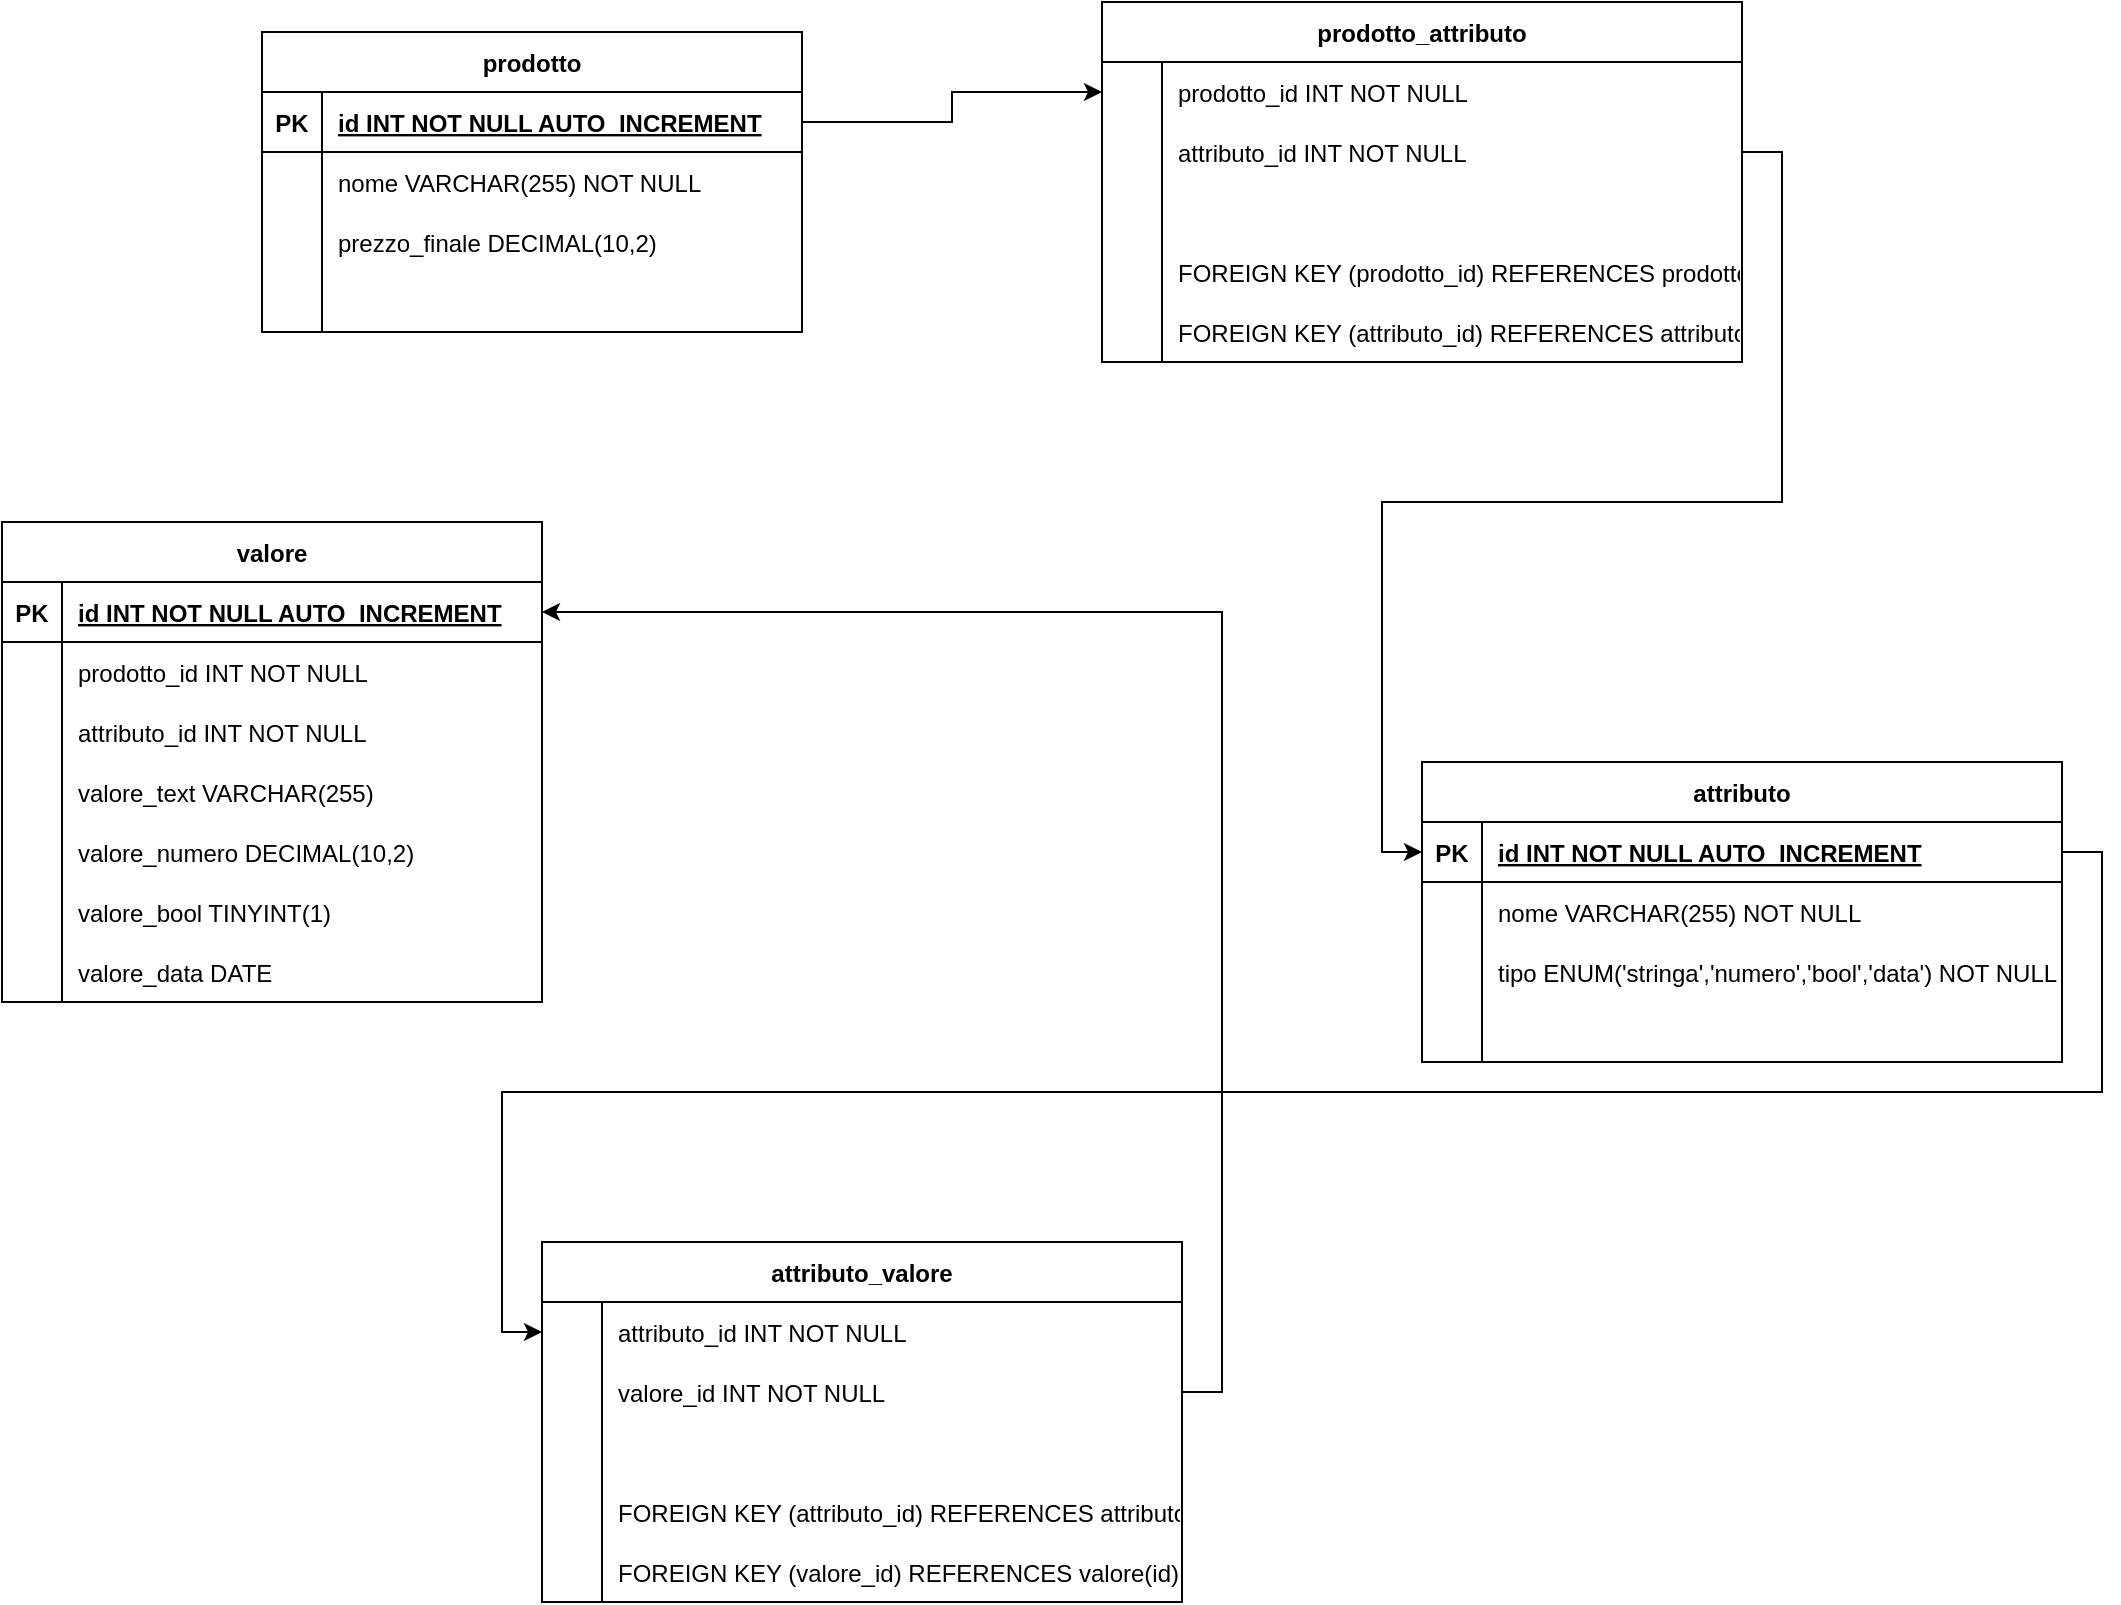 <mxfile>
    <diagram id="OynADH-fN-pj2HeZMDAU" name="Pagina-1">
        <mxGraphModel dx="2129" dy="1033" grid="1" gridSize="10" guides="1" tooltips="1" connect="1" arrows="1" fold="1" page="1" pageScale="1" pageWidth="827" pageHeight="1169" math="0" shadow="0">
            <root>
                <mxCell id="0"/>
                <mxCell id="1" parent="0"/>
                <mxCell id="3qwZoai-P2rGm9FJWeBZ-1" value="prodotto" style="shape=table;startSize=30;container=1;collapsible=1;childLayout=tableLayout;fixedRows=1;rowLines=0;fontStyle=1;align=center;resizeLast=1;" parent="1" vertex="1">
                    <mxGeometry x="-660" y="205" width="270" height="150" as="geometry"/>
                </mxCell>
                <mxCell id="3qwZoai-P2rGm9FJWeBZ-2" value="" style="shape=tableRow;horizontal=0;startSize=0;swimlaneHead=0;swimlaneBody=0;fillColor=none;collapsible=0;dropTarget=0;points=[[0,0.5],[1,0.5]];portConstraint=eastwest;strokeColor=inherit;top=0;left=0;right=0;bottom=1;" parent="3qwZoai-P2rGm9FJWeBZ-1" vertex="1">
                    <mxGeometry y="30" width="270" height="30" as="geometry"/>
                </mxCell>
                <mxCell id="3qwZoai-P2rGm9FJWeBZ-3" value="PK" style="shape=partialRectangle;overflow=hidden;connectable=0;fillColor=none;strokeColor=inherit;top=0;left=0;bottom=0;right=0;fontStyle=1;" parent="3qwZoai-P2rGm9FJWeBZ-2" vertex="1">
                    <mxGeometry width="30" height="30" as="geometry">
                        <mxRectangle width="30" height="30" as="alternateBounds"/>
                    </mxGeometry>
                </mxCell>
                <mxCell id="3qwZoai-P2rGm9FJWeBZ-4" value="id INT NOT NULL AUTO_INCREMENT" style="shape=partialRectangle;overflow=hidden;connectable=0;fillColor=none;align=left;strokeColor=inherit;top=0;left=0;bottom=0;right=0;spacingLeft=6;fontStyle=5;" parent="3qwZoai-P2rGm9FJWeBZ-2" vertex="1">
                    <mxGeometry x="30" width="240" height="30" as="geometry">
                        <mxRectangle width="240" height="30" as="alternateBounds"/>
                    </mxGeometry>
                </mxCell>
                <mxCell id="3qwZoai-P2rGm9FJWeBZ-5" value="" style="shape=tableRow;horizontal=0;startSize=0;swimlaneHead=0;swimlaneBody=0;fillColor=none;collapsible=0;dropTarget=0;points=[[0,0.5],[1,0.5]];portConstraint=eastwest;strokeColor=inherit;top=0;left=0;right=0;bottom=0;" parent="3qwZoai-P2rGm9FJWeBZ-1" vertex="1">
                    <mxGeometry y="60" width="270" height="30" as="geometry"/>
                </mxCell>
                <mxCell id="3qwZoai-P2rGm9FJWeBZ-6" value="" style="shape=partialRectangle;overflow=hidden;connectable=0;fillColor=none;strokeColor=inherit;top=0;left=0;bottom=0;right=0;" parent="3qwZoai-P2rGm9FJWeBZ-5" vertex="1">
                    <mxGeometry width="30" height="30" as="geometry">
                        <mxRectangle width="30" height="30" as="alternateBounds"/>
                    </mxGeometry>
                </mxCell>
                <mxCell id="3qwZoai-P2rGm9FJWeBZ-7" value="nome VARCHAR(255) NOT NULL" style="shape=partialRectangle;overflow=hidden;connectable=0;fillColor=none;align=left;strokeColor=inherit;top=0;left=0;bottom=0;right=0;spacingLeft=6;" parent="3qwZoai-P2rGm9FJWeBZ-5" vertex="1">
                    <mxGeometry x="30" width="240" height="30" as="geometry">
                        <mxRectangle width="240" height="30" as="alternateBounds"/>
                    </mxGeometry>
                </mxCell>
                <mxCell id="3qwZoai-P2rGm9FJWeBZ-8" value="" style="shape=tableRow;horizontal=0;startSize=0;swimlaneHead=0;swimlaneBody=0;fillColor=none;collapsible=0;dropTarget=0;points=[[0,0.5],[1,0.5]];portConstraint=eastwest;strokeColor=inherit;top=0;left=0;right=0;bottom=0;" parent="3qwZoai-P2rGm9FJWeBZ-1" vertex="1">
                    <mxGeometry y="90" width="270" height="30" as="geometry"/>
                </mxCell>
                <mxCell id="3qwZoai-P2rGm9FJWeBZ-9" value="" style="shape=partialRectangle;overflow=hidden;connectable=0;fillColor=none;strokeColor=inherit;top=0;left=0;bottom=0;right=0;" parent="3qwZoai-P2rGm9FJWeBZ-8" vertex="1">
                    <mxGeometry width="30" height="30" as="geometry">
                        <mxRectangle width="30" height="30" as="alternateBounds"/>
                    </mxGeometry>
                </mxCell>
                <mxCell id="3qwZoai-P2rGm9FJWeBZ-10" value="prezzo_finale DECIMAL(10,2)" style="shape=partialRectangle;overflow=hidden;connectable=0;fillColor=none;align=left;strokeColor=inherit;top=0;left=0;bottom=0;right=0;spacingLeft=6;" parent="3qwZoai-P2rGm9FJWeBZ-8" vertex="1">
                    <mxGeometry x="30" width="240" height="30" as="geometry">
                        <mxRectangle width="240" height="30" as="alternateBounds"/>
                    </mxGeometry>
                </mxCell>
                <mxCell id="3qwZoai-P2rGm9FJWeBZ-11" value="" style="shape=tableRow;horizontal=0;startSize=0;swimlaneHead=0;swimlaneBody=0;fillColor=none;collapsible=0;dropTarget=0;points=[[0,0.5],[1,0.5]];portConstraint=eastwest;strokeColor=inherit;top=0;left=0;right=0;bottom=0;" parent="3qwZoai-P2rGm9FJWeBZ-1" vertex="1">
                    <mxGeometry y="120" width="270" height="30" as="geometry"/>
                </mxCell>
                <mxCell id="3qwZoai-P2rGm9FJWeBZ-12" value="" style="shape=partialRectangle;overflow=hidden;connectable=0;fillColor=none;strokeColor=inherit;top=0;left=0;bottom=0;right=0;" parent="3qwZoai-P2rGm9FJWeBZ-11" vertex="1">
                    <mxGeometry width="30" height="30" as="geometry">
                        <mxRectangle width="30" height="30" as="alternateBounds"/>
                    </mxGeometry>
                </mxCell>
                <mxCell id="3qwZoai-P2rGm9FJWeBZ-13" value="" style="shape=partialRectangle;overflow=hidden;connectable=0;fillColor=none;align=left;strokeColor=inherit;top=0;left=0;bottom=0;right=0;spacingLeft=6;" parent="3qwZoai-P2rGm9FJWeBZ-11" vertex="1">
                    <mxGeometry x="30" width="240" height="30" as="geometry">
                        <mxRectangle width="240" height="30" as="alternateBounds"/>
                    </mxGeometry>
                </mxCell>
                <mxCell id="3qwZoai-P2rGm9FJWeBZ-14" value="attributo" style="shape=table;startSize=30;container=1;collapsible=1;childLayout=tableLayout;fixedRows=1;rowLines=0;fontStyle=1;align=center;resizeLast=1;" parent="1" vertex="1">
                    <mxGeometry x="-80" y="570" width="320" height="150" as="geometry"/>
                </mxCell>
                <mxCell id="3qwZoai-P2rGm9FJWeBZ-15" value="" style="shape=tableRow;horizontal=0;startSize=0;swimlaneHead=0;swimlaneBody=0;fillColor=none;collapsible=0;dropTarget=0;points=[[0,0.5],[1,0.5]];portConstraint=eastwest;strokeColor=inherit;top=0;left=0;right=0;bottom=1;" parent="3qwZoai-P2rGm9FJWeBZ-14" vertex="1">
                    <mxGeometry y="30" width="320" height="30" as="geometry"/>
                </mxCell>
                <mxCell id="3qwZoai-P2rGm9FJWeBZ-16" value="PK" style="shape=partialRectangle;overflow=hidden;connectable=0;fillColor=none;strokeColor=inherit;top=0;left=0;bottom=0;right=0;fontStyle=1;" parent="3qwZoai-P2rGm9FJWeBZ-15" vertex="1">
                    <mxGeometry width="30" height="30" as="geometry">
                        <mxRectangle width="30" height="30" as="alternateBounds"/>
                    </mxGeometry>
                </mxCell>
                <mxCell id="3qwZoai-P2rGm9FJWeBZ-17" value="id INT NOT NULL AUTO_INCREMENT" style="shape=partialRectangle;overflow=hidden;connectable=0;fillColor=none;align=left;strokeColor=inherit;top=0;left=0;bottom=0;right=0;spacingLeft=6;fontStyle=5;" parent="3qwZoai-P2rGm9FJWeBZ-15" vertex="1">
                    <mxGeometry x="30" width="290" height="30" as="geometry">
                        <mxRectangle width="290" height="30" as="alternateBounds"/>
                    </mxGeometry>
                </mxCell>
                <mxCell id="3qwZoai-P2rGm9FJWeBZ-18" value="" style="shape=tableRow;horizontal=0;startSize=0;swimlaneHead=0;swimlaneBody=0;fillColor=none;collapsible=0;dropTarget=0;points=[[0,0.5],[1,0.5]];portConstraint=eastwest;strokeColor=inherit;top=0;left=0;right=0;bottom=0;" parent="3qwZoai-P2rGm9FJWeBZ-14" vertex="1">
                    <mxGeometry y="60" width="320" height="30" as="geometry"/>
                </mxCell>
                <mxCell id="3qwZoai-P2rGm9FJWeBZ-19" value="" style="shape=partialRectangle;overflow=hidden;connectable=0;fillColor=none;strokeColor=inherit;top=0;left=0;bottom=0;right=0;" parent="3qwZoai-P2rGm9FJWeBZ-18" vertex="1">
                    <mxGeometry width="30" height="30" as="geometry">
                        <mxRectangle width="30" height="30" as="alternateBounds"/>
                    </mxGeometry>
                </mxCell>
                <mxCell id="3qwZoai-P2rGm9FJWeBZ-20" value="nome VARCHAR(255) NOT NULL" style="shape=partialRectangle;overflow=hidden;connectable=0;fillColor=none;align=left;strokeColor=inherit;top=0;left=0;bottom=0;right=0;spacingLeft=6;" parent="3qwZoai-P2rGm9FJWeBZ-18" vertex="1">
                    <mxGeometry x="30" width="290" height="30" as="geometry">
                        <mxRectangle width="290" height="30" as="alternateBounds"/>
                    </mxGeometry>
                </mxCell>
                <mxCell id="3qwZoai-P2rGm9FJWeBZ-21" value="" style="shape=tableRow;horizontal=0;startSize=0;swimlaneHead=0;swimlaneBody=0;fillColor=none;collapsible=0;dropTarget=0;points=[[0,0.5],[1,0.5]];portConstraint=eastwest;strokeColor=inherit;top=0;left=0;right=0;bottom=0;" parent="3qwZoai-P2rGm9FJWeBZ-14" vertex="1">
                    <mxGeometry y="90" width="320" height="30" as="geometry"/>
                </mxCell>
                <mxCell id="3qwZoai-P2rGm9FJWeBZ-22" value="" style="shape=partialRectangle;overflow=hidden;connectable=0;fillColor=none;strokeColor=inherit;top=0;left=0;bottom=0;right=0;" parent="3qwZoai-P2rGm9FJWeBZ-21" vertex="1">
                    <mxGeometry width="30" height="30" as="geometry">
                        <mxRectangle width="30" height="30" as="alternateBounds"/>
                    </mxGeometry>
                </mxCell>
                <mxCell id="3qwZoai-P2rGm9FJWeBZ-23" value="tipo ENUM('stringa','numero','bool','data') NOT NULL" style="shape=partialRectangle;overflow=hidden;connectable=0;fillColor=none;align=left;strokeColor=inherit;top=0;left=0;bottom=0;right=0;spacingLeft=6;" parent="3qwZoai-P2rGm9FJWeBZ-21" vertex="1">
                    <mxGeometry x="30" width="290" height="30" as="geometry">
                        <mxRectangle width="290" height="30" as="alternateBounds"/>
                    </mxGeometry>
                </mxCell>
                <mxCell id="3qwZoai-P2rGm9FJWeBZ-24" value="" style="shape=tableRow;horizontal=0;startSize=0;swimlaneHead=0;swimlaneBody=0;fillColor=none;collapsible=0;dropTarget=0;points=[[0,0.5],[1,0.5]];portConstraint=eastwest;strokeColor=inherit;top=0;left=0;right=0;bottom=0;" parent="3qwZoai-P2rGm9FJWeBZ-14" vertex="1">
                    <mxGeometry y="120" width="320" height="30" as="geometry"/>
                </mxCell>
                <mxCell id="3qwZoai-P2rGm9FJWeBZ-25" value="" style="shape=partialRectangle;overflow=hidden;connectable=0;fillColor=none;strokeColor=inherit;top=0;left=0;bottom=0;right=0;" parent="3qwZoai-P2rGm9FJWeBZ-24" vertex="1">
                    <mxGeometry width="30" height="30" as="geometry">
                        <mxRectangle width="30" height="30" as="alternateBounds"/>
                    </mxGeometry>
                </mxCell>
                <mxCell id="3qwZoai-P2rGm9FJWeBZ-26" value="" style="shape=partialRectangle;overflow=hidden;connectable=0;fillColor=none;align=left;strokeColor=inherit;top=0;left=0;bottom=0;right=0;spacingLeft=6;" parent="3qwZoai-P2rGm9FJWeBZ-24" vertex="1">
                    <mxGeometry x="30" width="290" height="30" as="geometry">
                        <mxRectangle width="290" height="30" as="alternateBounds"/>
                    </mxGeometry>
                </mxCell>
                <mxCell id="3qwZoai-P2rGm9FJWeBZ-27" value="valore" style="shape=table;startSize=30;container=1;collapsible=1;childLayout=tableLayout;fixedRows=1;rowLines=0;fontStyle=1;align=center;resizeLast=1;" parent="1" vertex="1">
                    <mxGeometry x="-790" y="450" width="270" height="240" as="geometry"/>
                </mxCell>
                <mxCell id="3qwZoai-P2rGm9FJWeBZ-28" value="" style="shape=tableRow;horizontal=0;startSize=0;swimlaneHead=0;swimlaneBody=0;fillColor=none;collapsible=0;dropTarget=0;points=[[0,0.5],[1,0.5]];portConstraint=eastwest;strokeColor=inherit;top=0;left=0;right=0;bottom=1;" parent="3qwZoai-P2rGm9FJWeBZ-27" vertex="1">
                    <mxGeometry y="30" width="270" height="30" as="geometry"/>
                </mxCell>
                <mxCell id="3qwZoai-P2rGm9FJWeBZ-29" value="PK" style="shape=partialRectangle;overflow=hidden;connectable=0;fillColor=none;strokeColor=inherit;top=0;left=0;bottom=0;right=0;fontStyle=1;" parent="3qwZoai-P2rGm9FJWeBZ-28" vertex="1">
                    <mxGeometry width="30" height="30" as="geometry">
                        <mxRectangle width="30" height="30" as="alternateBounds"/>
                    </mxGeometry>
                </mxCell>
                <mxCell id="3qwZoai-P2rGm9FJWeBZ-30" value="id INT NOT NULL AUTO_INCREMENT" style="shape=partialRectangle;overflow=hidden;connectable=0;fillColor=none;align=left;strokeColor=inherit;top=0;left=0;bottom=0;right=0;spacingLeft=6;fontStyle=5;" parent="3qwZoai-P2rGm9FJWeBZ-28" vertex="1">
                    <mxGeometry x="30" width="240" height="30" as="geometry">
                        <mxRectangle width="240" height="30" as="alternateBounds"/>
                    </mxGeometry>
                </mxCell>
                <mxCell id="3qwZoai-P2rGm9FJWeBZ-31" value="" style="shape=tableRow;horizontal=0;startSize=0;swimlaneHead=0;swimlaneBody=0;fillColor=none;collapsible=0;dropTarget=0;points=[[0,0.5],[1,0.5]];portConstraint=eastwest;strokeColor=inherit;top=0;left=0;right=0;bottom=0;" parent="3qwZoai-P2rGm9FJWeBZ-27" vertex="1">
                    <mxGeometry y="60" width="270" height="30" as="geometry"/>
                </mxCell>
                <mxCell id="3qwZoai-P2rGm9FJWeBZ-32" value="" style="shape=partialRectangle;overflow=hidden;connectable=0;fillColor=none;strokeColor=inherit;top=0;left=0;bottom=0;right=0;" parent="3qwZoai-P2rGm9FJWeBZ-31" vertex="1">
                    <mxGeometry width="30" height="30" as="geometry">
                        <mxRectangle width="30" height="30" as="alternateBounds"/>
                    </mxGeometry>
                </mxCell>
                <mxCell id="3qwZoai-P2rGm9FJWeBZ-33" value="prodotto_id INT NOT NULL" style="shape=partialRectangle;overflow=hidden;connectable=0;fillColor=none;align=left;strokeColor=inherit;top=0;left=0;bottom=0;right=0;spacingLeft=6;" parent="3qwZoai-P2rGm9FJWeBZ-31" vertex="1">
                    <mxGeometry x="30" width="240" height="30" as="geometry">
                        <mxRectangle width="240" height="30" as="alternateBounds"/>
                    </mxGeometry>
                </mxCell>
                <mxCell id="3qwZoai-P2rGm9FJWeBZ-34" value="" style="shape=tableRow;horizontal=0;startSize=0;swimlaneHead=0;swimlaneBody=0;fillColor=none;collapsible=0;dropTarget=0;points=[[0,0.5],[1,0.5]];portConstraint=eastwest;strokeColor=inherit;top=0;left=0;right=0;bottom=0;" parent="3qwZoai-P2rGm9FJWeBZ-27" vertex="1">
                    <mxGeometry y="90" width="270" height="30" as="geometry"/>
                </mxCell>
                <mxCell id="3qwZoai-P2rGm9FJWeBZ-35" value="" style="shape=partialRectangle;overflow=hidden;connectable=0;fillColor=none;strokeColor=inherit;top=0;left=0;bottom=0;right=0;" parent="3qwZoai-P2rGm9FJWeBZ-34" vertex="1">
                    <mxGeometry width="30" height="30" as="geometry">
                        <mxRectangle width="30" height="30" as="alternateBounds"/>
                    </mxGeometry>
                </mxCell>
                <mxCell id="3qwZoai-P2rGm9FJWeBZ-36" value="attributo_id INT NOT NULL" style="shape=partialRectangle;overflow=hidden;connectable=0;fillColor=none;align=left;strokeColor=inherit;top=0;left=0;bottom=0;right=0;spacingLeft=6;" parent="3qwZoai-P2rGm9FJWeBZ-34" vertex="1">
                    <mxGeometry x="30" width="240" height="30" as="geometry">
                        <mxRectangle width="240" height="30" as="alternateBounds"/>
                    </mxGeometry>
                </mxCell>
                <mxCell id="3qwZoai-P2rGm9FJWeBZ-37" value="" style="shape=tableRow;horizontal=0;startSize=0;swimlaneHead=0;swimlaneBody=0;fillColor=none;collapsible=0;dropTarget=0;points=[[0,0.5],[1,0.5]];portConstraint=eastwest;strokeColor=inherit;top=0;left=0;right=0;bottom=0;" parent="3qwZoai-P2rGm9FJWeBZ-27" vertex="1">
                    <mxGeometry y="120" width="270" height="30" as="geometry"/>
                </mxCell>
                <mxCell id="3qwZoai-P2rGm9FJWeBZ-38" value="" style="shape=partialRectangle;overflow=hidden;connectable=0;fillColor=none;strokeColor=inherit;top=0;left=0;bottom=0;right=0;" parent="3qwZoai-P2rGm9FJWeBZ-37" vertex="1">
                    <mxGeometry width="30" height="30" as="geometry">
                        <mxRectangle width="30" height="30" as="alternateBounds"/>
                    </mxGeometry>
                </mxCell>
                <mxCell id="3qwZoai-P2rGm9FJWeBZ-39" value="valore_text VARCHAR(255)" style="shape=partialRectangle;overflow=hidden;connectable=0;fillColor=none;align=left;strokeColor=inherit;top=0;left=0;bottom=0;right=0;spacingLeft=6;" parent="3qwZoai-P2rGm9FJWeBZ-37" vertex="1">
                    <mxGeometry x="30" width="240" height="30" as="geometry">
                        <mxRectangle width="240" height="30" as="alternateBounds"/>
                    </mxGeometry>
                </mxCell>
                <mxCell id="3qwZoai-P2rGm9FJWeBZ-40" value="" style="shape=tableRow;horizontal=0;startSize=0;swimlaneHead=0;swimlaneBody=0;fillColor=none;collapsible=0;dropTarget=0;points=[[0,0.5],[1,0.5]];portConstraint=eastwest;strokeColor=inherit;top=0;left=0;right=0;bottom=0;" parent="3qwZoai-P2rGm9FJWeBZ-27" vertex="1">
                    <mxGeometry y="150" width="270" height="30" as="geometry"/>
                </mxCell>
                <mxCell id="3qwZoai-P2rGm9FJWeBZ-41" value="" style="shape=partialRectangle;overflow=hidden;connectable=0;fillColor=none;strokeColor=inherit;top=0;left=0;bottom=0;right=0;" parent="3qwZoai-P2rGm9FJWeBZ-40" vertex="1">
                    <mxGeometry width="30" height="30" as="geometry">
                        <mxRectangle width="30" height="30" as="alternateBounds"/>
                    </mxGeometry>
                </mxCell>
                <mxCell id="3qwZoai-P2rGm9FJWeBZ-42" value="valore_numero DECIMAL(10,2)" style="shape=partialRectangle;overflow=hidden;connectable=0;fillColor=none;align=left;strokeColor=inherit;top=0;left=0;bottom=0;right=0;spacingLeft=6;" parent="3qwZoai-P2rGm9FJWeBZ-40" vertex="1">
                    <mxGeometry x="30" width="240" height="30" as="geometry">
                        <mxRectangle width="240" height="30" as="alternateBounds"/>
                    </mxGeometry>
                </mxCell>
                <mxCell id="3qwZoai-P2rGm9FJWeBZ-43" value="" style="shape=tableRow;horizontal=0;startSize=0;swimlaneHead=0;swimlaneBody=0;fillColor=none;collapsible=0;dropTarget=0;points=[[0,0.5],[1,0.5]];portConstraint=eastwest;strokeColor=inherit;top=0;left=0;right=0;bottom=0;" parent="3qwZoai-P2rGm9FJWeBZ-27" vertex="1">
                    <mxGeometry y="180" width="270" height="30" as="geometry"/>
                </mxCell>
                <mxCell id="3qwZoai-P2rGm9FJWeBZ-44" value="" style="shape=partialRectangle;overflow=hidden;connectable=0;fillColor=none;strokeColor=inherit;top=0;left=0;bottom=0;right=0;" parent="3qwZoai-P2rGm9FJWeBZ-43" vertex="1">
                    <mxGeometry width="30" height="30" as="geometry">
                        <mxRectangle width="30" height="30" as="alternateBounds"/>
                    </mxGeometry>
                </mxCell>
                <mxCell id="3qwZoai-P2rGm9FJWeBZ-45" value="valore_bool TINYINT(1)" style="shape=partialRectangle;overflow=hidden;connectable=0;fillColor=none;align=left;strokeColor=inherit;top=0;left=0;bottom=0;right=0;spacingLeft=6;" parent="3qwZoai-P2rGm9FJWeBZ-43" vertex="1">
                    <mxGeometry x="30" width="240" height="30" as="geometry">
                        <mxRectangle width="240" height="30" as="alternateBounds"/>
                    </mxGeometry>
                </mxCell>
                <mxCell id="3qwZoai-P2rGm9FJWeBZ-46" value="" style="shape=tableRow;horizontal=0;startSize=0;swimlaneHead=0;swimlaneBody=0;fillColor=none;collapsible=0;dropTarget=0;points=[[0,0.5],[1,0.5]];portConstraint=eastwest;strokeColor=inherit;top=0;left=0;right=0;bottom=0;" parent="3qwZoai-P2rGm9FJWeBZ-27" vertex="1">
                    <mxGeometry y="210" width="270" height="30" as="geometry"/>
                </mxCell>
                <mxCell id="3qwZoai-P2rGm9FJWeBZ-47" value="" style="shape=partialRectangle;overflow=hidden;connectable=0;fillColor=none;strokeColor=inherit;top=0;left=0;bottom=0;right=0;" parent="3qwZoai-P2rGm9FJWeBZ-46" vertex="1">
                    <mxGeometry width="30" height="30" as="geometry">
                        <mxRectangle width="30" height="30" as="alternateBounds"/>
                    </mxGeometry>
                </mxCell>
                <mxCell id="3qwZoai-P2rGm9FJWeBZ-48" value="valore_data DATE" style="shape=partialRectangle;overflow=hidden;connectable=0;fillColor=none;align=left;strokeColor=inherit;top=0;left=0;bottom=0;right=0;spacingLeft=6;" parent="3qwZoai-P2rGm9FJWeBZ-46" vertex="1">
                    <mxGeometry x="30" width="240" height="30" as="geometry">
                        <mxRectangle width="240" height="30" as="alternateBounds"/>
                    </mxGeometry>
                </mxCell>
                <mxCell id="3qwZoai-P2rGm9FJWeBZ-49" value="prodotto_attributo" style="shape=table;startSize=30;container=1;collapsible=1;childLayout=tableLayout;fixedRows=1;rowLines=0;fontStyle=1;align=center;resizeLast=1;" parent="1" vertex="1">
                    <mxGeometry x="-240" y="190" width="320" height="180" as="geometry"/>
                </mxCell>
                <mxCell id="3qwZoai-P2rGm9FJWeBZ-50" value="" style="shape=tableRow;horizontal=0;startSize=0;swimlaneHead=0;swimlaneBody=0;fillColor=none;collapsible=0;dropTarget=0;points=[[0,0.5],[1,0.5]];portConstraint=eastwest;strokeColor=inherit;top=0;left=0;right=0;bottom=0;" parent="3qwZoai-P2rGm9FJWeBZ-49" vertex="1">
                    <mxGeometry y="30" width="320" height="30" as="geometry"/>
                </mxCell>
                <mxCell id="3qwZoai-P2rGm9FJWeBZ-51" value="" style="shape=partialRectangle;overflow=hidden;connectable=0;fillColor=none;strokeColor=inherit;top=0;left=0;bottom=0;right=0;" parent="3qwZoai-P2rGm9FJWeBZ-50" vertex="1">
                    <mxGeometry width="30" height="30" as="geometry">
                        <mxRectangle width="30" height="30" as="alternateBounds"/>
                    </mxGeometry>
                </mxCell>
                <mxCell id="3qwZoai-P2rGm9FJWeBZ-52" value="prodotto_id INT NOT NULL" style="shape=partialRectangle;overflow=hidden;connectable=0;fillColor=none;align=left;strokeColor=inherit;top=0;left=0;bottom=0;right=0;spacingLeft=6;" parent="3qwZoai-P2rGm9FJWeBZ-50" vertex="1">
                    <mxGeometry x="30" width="290" height="30" as="geometry">
                        <mxRectangle width="290" height="30" as="alternateBounds"/>
                    </mxGeometry>
                </mxCell>
                <mxCell id="3qwZoai-P2rGm9FJWeBZ-53" value="" style="shape=tableRow;horizontal=0;startSize=0;swimlaneHead=0;swimlaneBody=0;fillColor=none;collapsible=0;dropTarget=0;points=[[0,0.5],[1,0.5]];portConstraint=eastwest;strokeColor=inherit;top=0;left=0;right=0;bottom=0;" parent="3qwZoai-P2rGm9FJWeBZ-49" vertex="1">
                    <mxGeometry y="60" width="320" height="30" as="geometry"/>
                </mxCell>
                <mxCell id="3qwZoai-P2rGm9FJWeBZ-54" value="" style="shape=partialRectangle;overflow=hidden;connectable=0;fillColor=none;strokeColor=inherit;top=0;left=0;bottom=0;right=0;" parent="3qwZoai-P2rGm9FJWeBZ-53" vertex="1">
                    <mxGeometry width="30" height="30" as="geometry">
                        <mxRectangle width="30" height="30" as="alternateBounds"/>
                    </mxGeometry>
                </mxCell>
                <mxCell id="3qwZoai-P2rGm9FJWeBZ-55" value="attributo_id INT NOT NULL" style="shape=partialRectangle;overflow=hidden;connectable=0;fillColor=none;align=left;strokeColor=inherit;top=0;left=0;bottom=0;right=0;spacingLeft=6;" parent="3qwZoai-P2rGm9FJWeBZ-53" vertex="1">
                    <mxGeometry x="30" width="290" height="30" as="geometry">
                        <mxRectangle width="290" height="30" as="alternateBounds"/>
                    </mxGeometry>
                </mxCell>
                <mxCell id="3qwZoai-P2rGm9FJWeBZ-56" value="" style="shape=tableRow;horizontal=0;startSize=0;swimlaneHead=0;swimlaneBody=0;fillColor=none;collapsible=0;dropTarget=0;points=[[0,0.5],[1,0.5]];portConstraint=eastwest;strokeColor=inherit;top=0;left=0;right=0;bottom=0;" parent="3qwZoai-P2rGm9FJWeBZ-49" vertex="1">
                    <mxGeometry y="90" width="320" height="30" as="geometry"/>
                </mxCell>
                <mxCell id="3qwZoai-P2rGm9FJWeBZ-57" value="" style="shape=partialRectangle;overflow=hidden;connectable=0;fillColor=none;strokeColor=inherit;top=0;left=0;bottom=0;right=0;" parent="3qwZoai-P2rGm9FJWeBZ-56" vertex="1">
                    <mxGeometry width="30" height="30" as="geometry">
                        <mxRectangle width="30" height="30" as="alternateBounds"/>
                    </mxGeometry>
                </mxCell>
                <mxCell id="3qwZoai-P2rGm9FJWeBZ-58" value="" style="shape=partialRectangle;overflow=hidden;connectable=0;fillColor=none;align=left;strokeColor=inherit;top=0;left=0;bottom=0;right=0;spacingLeft=6;" parent="3qwZoai-P2rGm9FJWeBZ-56" vertex="1">
                    <mxGeometry x="30" width="290" height="30" as="geometry">
                        <mxRectangle width="290" height="30" as="alternateBounds"/>
                    </mxGeometry>
                </mxCell>
                <mxCell id="3qwZoai-P2rGm9FJWeBZ-59" value="" style="shape=tableRow;horizontal=0;startSize=0;swimlaneHead=0;swimlaneBody=0;fillColor=none;collapsible=0;dropTarget=0;points=[[0,0.5],[1,0.5]];portConstraint=eastwest;strokeColor=inherit;top=0;left=0;right=0;bottom=0;" parent="3qwZoai-P2rGm9FJWeBZ-49" vertex="1">
                    <mxGeometry y="120" width="320" height="30" as="geometry"/>
                </mxCell>
                <mxCell id="3qwZoai-P2rGm9FJWeBZ-60" value="" style="shape=partialRectangle;overflow=hidden;connectable=0;fillColor=none;strokeColor=inherit;top=0;left=0;bottom=0;right=0;" parent="3qwZoai-P2rGm9FJWeBZ-59" vertex="1">
                    <mxGeometry width="30" height="30" as="geometry">
                        <mxRectangle width="30" height="30" as="alternateBounds"/>
                    </mxGeometry>
                </mxCell>
                <mxCell id="3qwZoai-P2rGm9FJWeBZ-61" value="FOREIGN KEY (prodotto_id) REFERENCES prodotto(id)" style="shape=partialRectangle;overflow=hidden;connectable=0;fillColor=none;align=left;strokeColor=inherit;top=0;left=0;bottom=0;right=0;spacingLeft=6;" parent="3qwZoai-P2rGm9FJWeBZ-59" vertex="1">
                    <mxGeometry x="30" width="290" height="30" as="geometry">
                        <mxRectangle width="290" height="30" as="alternateBounds"/>
                    </mxGeometry>
                </mxCell>
                <mxCell id="3qwZoai-P2rGm9FJWeBZ-62" value="" style="shape=tableRow;horizontal=0;startSize=0;swimlaneHead=0;swimlaneBody=0;fillColor=none;collapsible=0;dropTarget=0;points=[[0,0.5],[1,0.5]];portConstraint=eastwest;strokeColor=inherit;top=0;left=0;right=0;bottom=0;" parent="3qwZoai-P2rGm9FJWeBZ-49" vertex="1">
                    <mxGeometry y="150" width="320" height="30" as="geometry"/>
                </mxCell>
                <mxCell id="3qwZoai-P2rGm9FJWeBZ-63" value="" style="shape=partialRectangle;overflow=hidden;connectable=0;fillColor=none;strokeColor=inherit;top=0;left=0;bottom=0;right=0;" parent="3qwZoai-P2rGm9FJWeBZ-62" vertex="1">
                    <mxGeometry width="30" height="30" as="geometry">
                        <mxRectangle width="30" height="30" as="alternateBounds"/>
                    </mxGeometry>
                </mxCell>
                <mxCell id="3qwZoai-P2rGm9FJWeBZ-64" value="FOREIGN KEY (attributo_id) REFERENCES attributo(id)" style="shape=partialRectangle;overflow=hidden;connectable=0;fillColor=none;align=left;strokeColor=inherit;top=0;left=0;bottom=0;right=0;spacingLeft=6;" parent="3qwZoai-P2rGm9FJWeBZ-62" vertex="1">
                    <mxGeometry x="30" width="290" height="30" as="geometry">
                        <mxRectangle width="290" height="30" as="alternateBounds"/>
                    </mxGeometry>
                </mxCell>
                <mxCell id="3qwZoai-P2rGm9FJWeBZ-65" value="attributo_valore" style="shape=table;startSize=30;container=1;collapsible=1;childLayout=tableLayout;fixedRows=1;rowLines=0;fontStyle=1;align=center;resizeLast=1;" parent="1" vertex="1">
                    <mxGeometry x="-520" y="810" width="320" height="180" as="geometry"/>
                </mxCell>
                <mxCell id="3qwZoai-P2rGm9FJWeBZ-66" value="" style="shape=tableRow;horizontal=0;startSize=0;swimlaneHead=0;swimlaneBody=0;fillColor=none;collapsible=0;dropTarget=0;points=[[0,0.5],[1,0.5]];portConstraint=eastwest;strokeColor=inherit;top=0;left=0;right=0;bottom=0;" parent="3qwZoai-P2rGm9FJWeBZ-65" vertex="1">
                    <mxGeometry y="30" width="320" height="30" as="geometry"/>
                </mxCell>
                <mxCell id="3qwZoai-P2rGm9FJWeBZ-67" value="" style="shape=partialRectangle;overflow=hidden;connectable=0;fillColor=none;strokeColor=inherit;top=0;left=0;bottom=0;right=0;" parent="3qwZoai-P2rGm9FJWeBZ-66" vertex="1">
                    <mxGeometry width="30" height="30" as="geometry">
                        <mxRectangle width="30" height="30" as="alternateBounds"/>
                    </mxGeometry>
                </mxCell>
                <mxCell id="3qwZoai-P2rGm9FJWeBZ-68" value="attributo_id INT NOT NULL" style="shape=partialRectangle;overflow=hidden;connectable=0;fillColor=none;align=left;strokeColor=inherit;top=0;left=0;bottom=0;right=0;spacingLeft=6;" parent="3qwZoai-P2rGm9FJWeBZ-66" vertex="1">
                    <mxGeometry x="30" width="290" height="30" as="geometry">
                        <mxRectangle width="290" height="30" as="alternateBounds"/>
                    </mxGeometry>
                </mxCell>
                <mxCell id="3qwZoai-P2rGm9FJWeBZ-69" value="" style="shape=tableRow;horizontal=0;startSize=0;swimlaneHead=0;swimlaneBody=0;fillColor=none;collapsible=0;dropTarget=0;points=[[0,0.5],[1,0.5]];portConstraint=eastwest;strokeColor=inherit;top=0;left=0;right=0;bottom=0;" parent="3qwZoai-P2rGm9FJWeBZ-65" vertex="1">
                    <mxGeometry y="60" width="320" height="30" as="geometry"/>
                </mxCell>
                <mxCell id="3qwZoai-P2rGm9FJWeBZ-70" value="" style="shape=partialRectangle;overflow=hidden;connectable=0;fillColor=none;strokeColor=inherit;top=0;left=0;bottom=0;right=0;" parent="3qwZoai-P2rGm9FJWeBZ-69" vertex="1">
                    <mxGeometry width="30" height="30" as="geometry">
                        <mxRectangle width="30" height="30" as="alternateBounds"/>
                    </mxGeometry>
                </mxCell>
                <mxCell id="3qwZoai-P2rGm9FJWeBZ-71" value="valore_id INT NOT NULL" style="shape=partialRectangle;overflow=hidden;connectable=0;fillColor=none;align=left;strokeColor=inherit;top=0;left=0;bottom=0;right=0;spacingLeft=6;" parent="3qwZoai-P2rGm9FJWeBZ-69" vertex="1">
                    <mxGeometry x="30" width="290" height="30" as="geometry">
                        <mxRectangle width="290" height="30" as="alternateBounds"/>
                    </mxGeometry>
                </mxCell>
                <mxCell id="3qwZoai-P2rGm9FJWeBZ-72" value="" style="shape=tableRow;horizontal=0;startSize=0;swimlaneHead=0;swimlaneBody=0;fillColor=none;collapsible=0;dropTarget=0;points=[[0,0.5],[1,0.5]];portConstraint=eastwest;strokeColor=inherit;top=0;left=0;right=0;bottom=0;" parent="3qwZoai-P2rGm9FJWeBZ-65" vertex="1">
                    <mxGeometry y="90" width="320" height="30" as="geometry"/>
                </mxCell>
                <mxCell id="3qwZoai-P2rGm9FJWeBZ-73" value="" style="shape=partialRectangle;overflow=hidden;connectable=0;fillColor=none;strokeColor=inherit;top=0;left=0;bottom=0;right=0;" parent="3qwZoai-P2rGm9FJWeBZ-72" vertex="1">
                    <mxGeometry width="30" height="30" as="geometry">
                        <mxRectangle width="30" height="30" as="alternateBounds"/>
                    </mxGeometry>
                </mxCell>
                <mxCell id="3qwZoai-P2rGm9FJWeBZ-74" value="" style="shape=partialRectangle;overflow=hidden;connectable=0;fillColor=none;align=left;strokeColor=inherit;top=0;left=0;bottom=0;right=0;spacingLeft=6;" parent="3qwZoai-P2rGm9FJWeBZ-72" vertex="1">
                    <mxGeometry x="30" width="290" height="30" as="geometry">
                        <mxRectangle width="290" height="30" as="alternateBounds"/>
                    </mxGeometry>
                </mxCell>
                <mxCell id="3qwZoai-P2rGm9FJWeBZ-75" value="" style="shape=tableRow;horizontal=0;startSize=0;swimlaneHead=0;swimlaneBody=0;fillColor=none;collapsible=0;dropTarget=0;points=[[0,0.5],[1,0.5]];portConstraint=eastwest;strokeColor=inherit;top=0;left=0;right=0;bottom=0;" parent="3qwZoai-P2rGm9FJWeBZ-65" vertex="1">
                    <mxGeometry y="120" width="320" height="30" as="geometry"/>
                </mxCell>
                <mxCell id="3qwZoai-P2rGm9FJWeBZ-76" value="" style="shape=partialRectangle;overflow=hidden;connectable=0;fillColor=none;strokeColor=inherit;top=0;left=0;bottom=0;right=0;" parent="3qwZoai-P2rGm9FJWeBZ-75" vertex="1">
                    <mxGeometry width="30" height="30" as="geometry">
                        <mxRectangle width="30" height="30" as="alternateBounds"/>
                    </mxGeometry>
                </mxCell>
                <mxCell id="3qwZoai-P2rGm9FJWeBZ-77" value="FOREIGN KEY (attributo_id) REFERENCES attributo(id)" style="shape=partialRectangle;overflow=hidden;connectable=0;fillColor=none;align=left;strokeColor=inherit;top=0;left=0;bottom=0;right=0;spacingLeft=6;" parent="3qwZoai-P2rGm9FJWeBZ-75" vertex="1">
                    <mxGeometry x="30" width="290" height="30" as="geometry">
                        <mxRectangle width="290" height="30" as="alternateBounds"/>
                    </mxGeometry>
                </mxCell>
                <mxCell id="3qwZoai-P2rGm9FJWeBZ-78" value="" style="shape=tableRow;horizontal=0;startSize=0;swimlaneHead=0;swimlaneBody=0;fillColor=none;collapsible=0;dropTarget=0;points=[[0,0.5],[1,0.5]];portConstraint=eastwest;strokeColor=inherit;top=0;left=0;right=0;bottom=0;" parent="3qwZoai-P2rGm9FJWeBZ-65" vertex="1">
                    <mxGeometry y="150" width="320" height="30" as="geometry"/>
                </mxCell>
                <mxCell id="3qwZoai-P2rGm9FJWeBZ-79" value="" style="shape=partialRectangle;overflow=hidden;connectable=0;fillColor=none;strokeColor=inherit;top=0;left=0;bottom=0;right=0;" parent="3qwZoai-P2rGm9FJWeBZ-78" vertex="1">
                    <mxGeometry width="30" height="30" as="geometry">
                        <mxRectangle width="30" height="30" as="alternateBounds"/>
                    </mxGeometry>
                </mxCell>
                <mxCell id="3qwZoai-P2rGm9FJWeBZ-80" value="FOREIGN KEY (valore_id) REFERENCES valore(id)" style="shape=partialRectangle;overflow=hidden;connectable=0;fillColor=none;align=left;strokeColor=inherit;top=0;left=0;bottom=0;right=0;spacingLeft=6;" parent="3qwZoai-P2rGm9FJWeBZ-78" vertex="1">
                    <mxGeometry x="30" width="290" height="30" as="geometry">
                        <mxRectangle width="290" height="30" as="alternateBounds"/>
                    </mxGeometry>
                </mxCell>
                <mxCell id="3qwZoai-P2rGm9FJWeBZ-84" style="edgeStyle=orthogonalEdgeStyle;rounded=0;orthogonalLoop=1;jettySize=auto;html=1;exitX=1;exitY=0.5;exitDx=0;exitDy=0;entryX=0;entryY=0.5;entryDx=0;entryDy=0;" parent="1" source="3qwZoai-P2rGm9FJWeBZ-15" target="3qwZoai-P2rGm9FJWeBZ-66" edge="1">
                    <mxGeometry relative="1" as="geometry"/>
                </mxCell>
                <mxCell id="3qwZoai-P2rGm9FJWeBZ-85" style="edgeStyle=orthogonalEdgeStyle;rounded=0;orthogonalLoop=1;jettySize=auto;html=1;exitX=1;exitY=0.5;exitDx=0;exitDy=0;" parent="1" source="3qwZoai-P2rGm9FJWeBZ-2" target="3qwZoai-P2rGm9FJWeBZ-50" edge="1">
                    <mxGeometry relative="1" as="geometry"/>
                </mxCell>
                <mxCell id="3qwZoai-P2rGm9FJWeBZ-86" style="edgeStyle=orthogonalEdgeStyle;rounded=0;orthogonalLoop=1;jettySize=auto;html=1;exitX=1;exitY=0.5;exitDx=0;exitDy=0;entryX=0;entryY=0.5;entryDx=0;entryDy=0;" parent="1" source="3qwZoai-P2rGm9FJWeBZ-53" target="3qwZoai-P2rGm9FJWeBZ-15" edge="1">
                    <mxGeometry relative="1" as="geometry"/>
                </mxCell>
                <mxCell id="3qwZoai-P2rGm9FJWeBZ-87" style="edgeStyle=orthogonalEdgeStyle;rounded=0;orthogonalLoop=1;jettySize=auto;html=1;exitX=1;exitY=0.5;exitDx=0;exitDy=0;" parent="1" source="3qwZoai-P2rGm9FJWeBZ-69" target="3qwZoai-P2rGm9FJWeBZ-28" edge="1">
                    <mxGeometry relative="1" as="geometry"/>
                </mxCell>
            </root>
        </mxGraphModel>
    </diagram>
</mxfile>